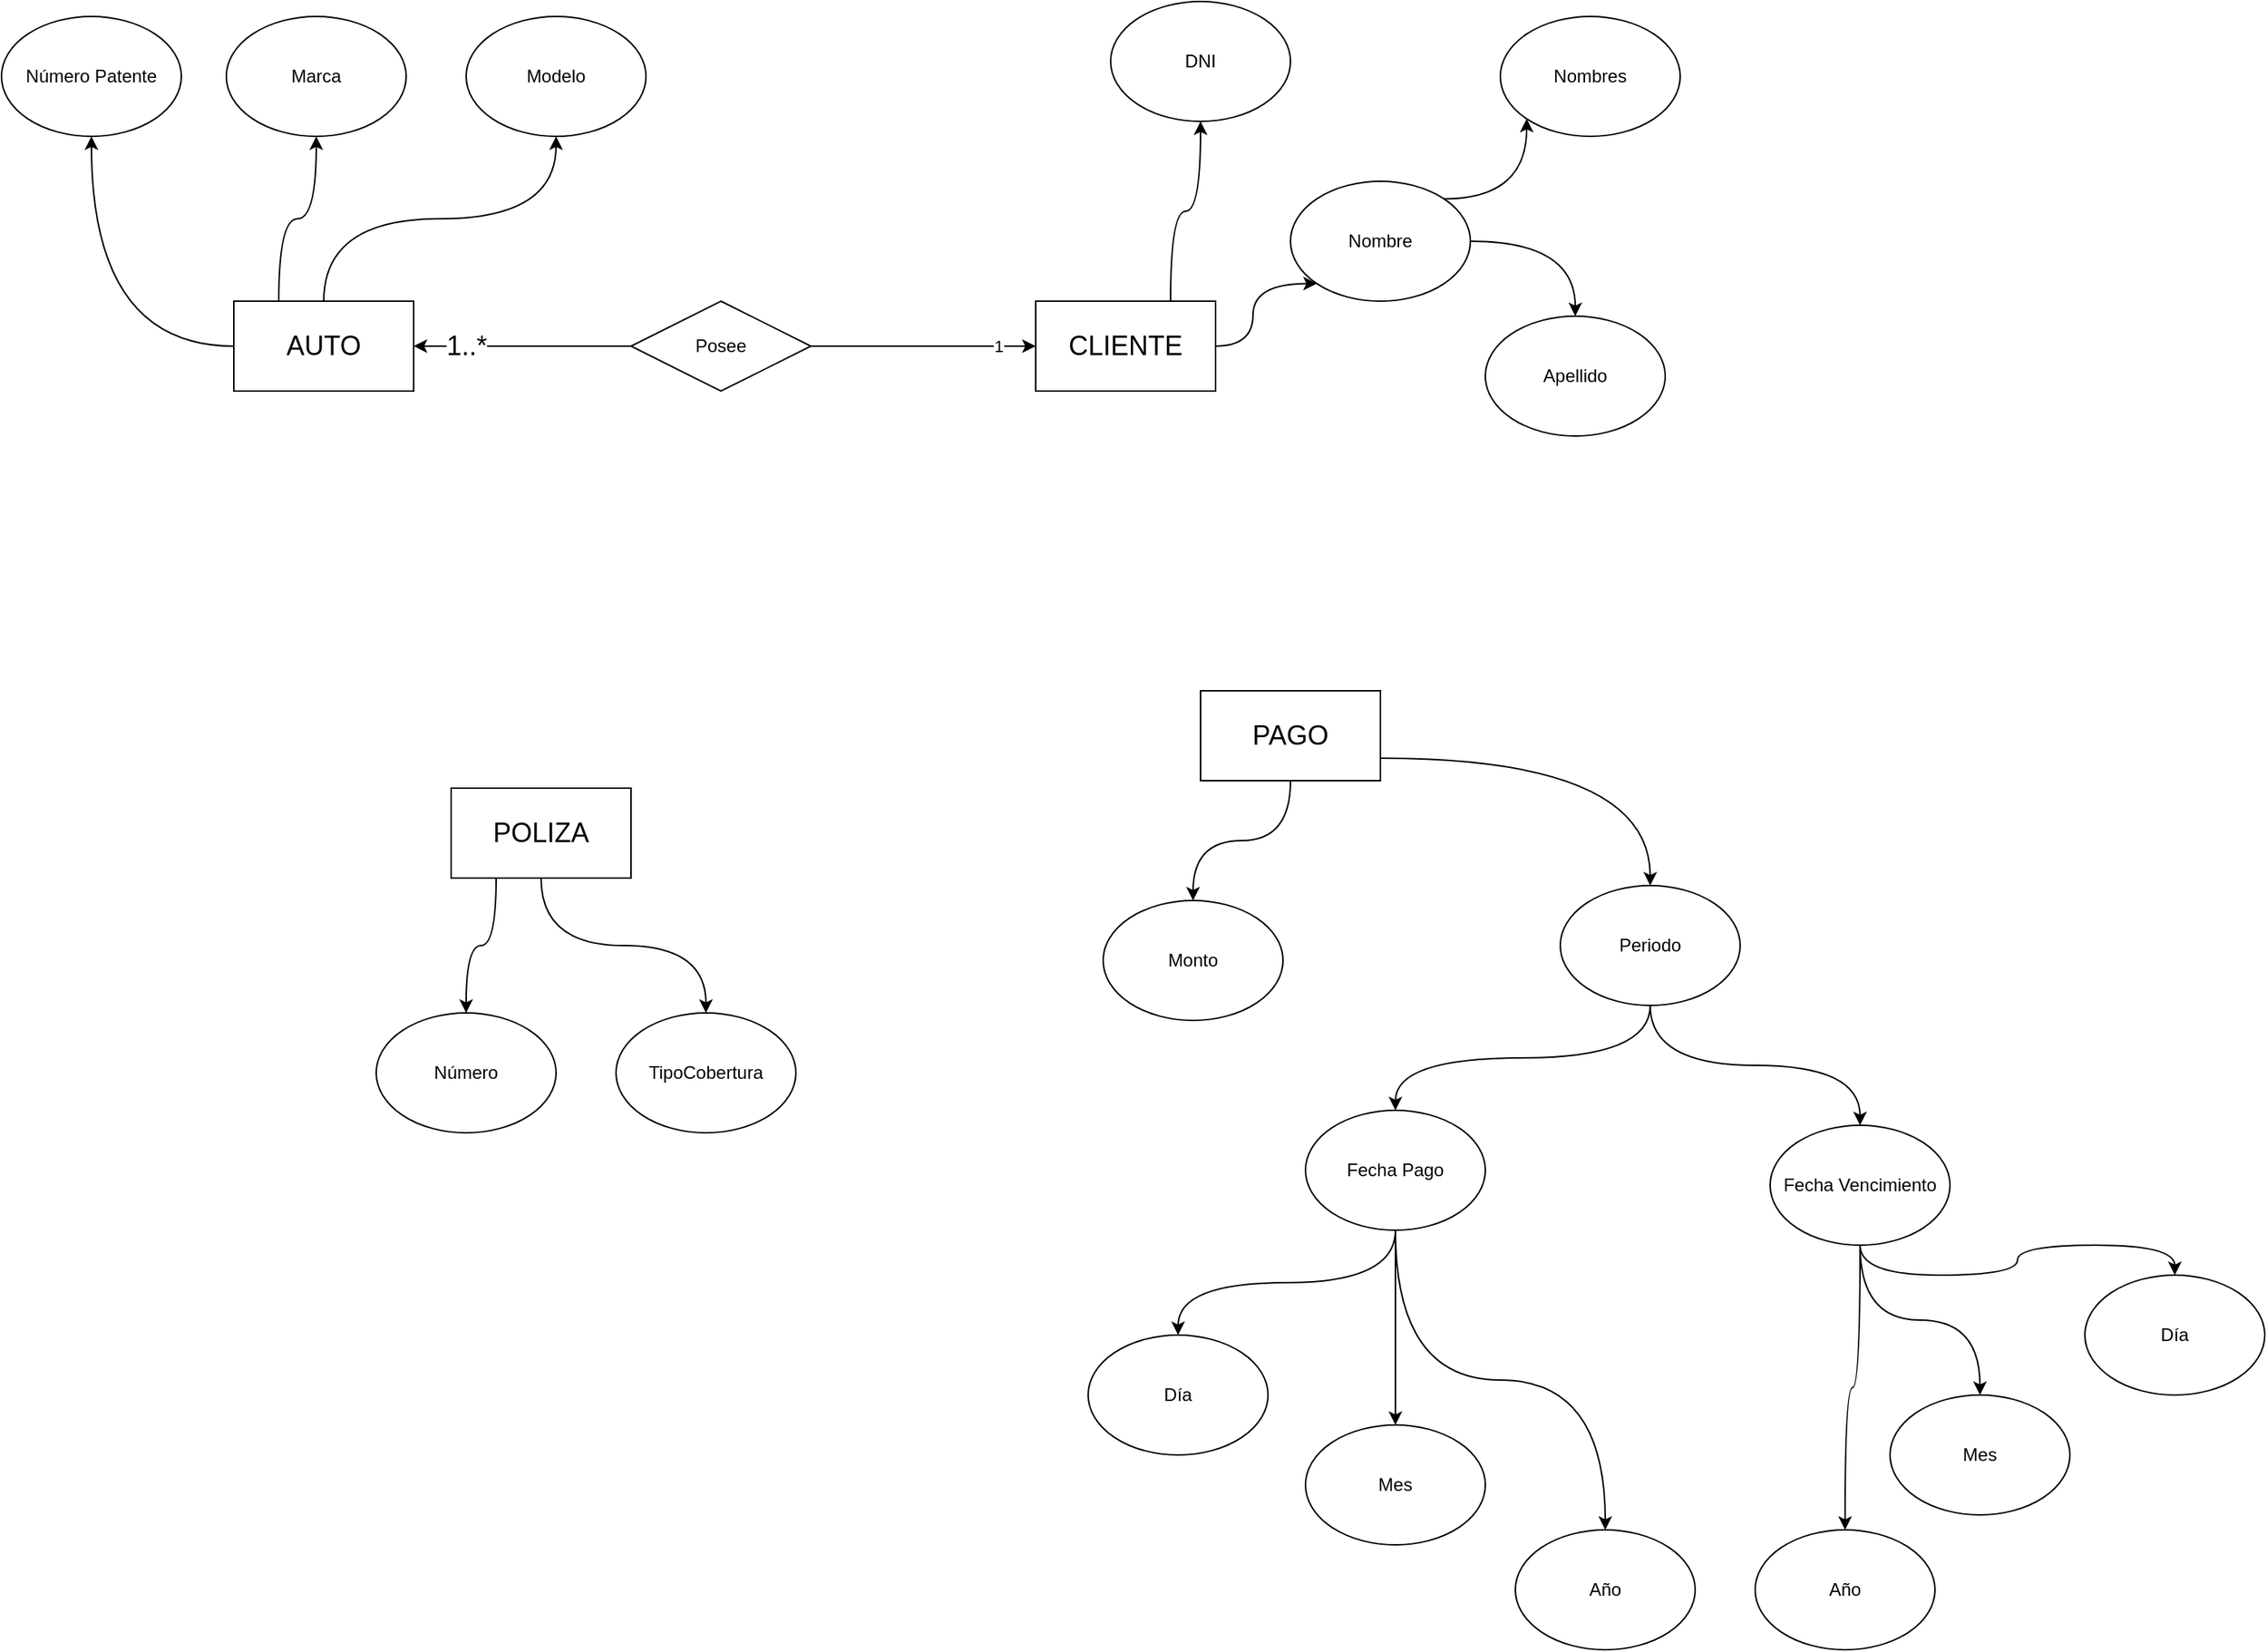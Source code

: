 <mxfile version="21.7.5" type="github">
  <diagram name="Page-1" id="w-JzwQ_G5Ys7sobJ8YCk">
    <mxGraphModel dx="2318" dy="513" grid="1" gridSize="10" guides="1" tooltips="1" connect="1" arrows="1" fold="1" page="1" pageScale="1" pageWidth="1390" pageHeight="980" math="0" shadow="0">
      <root>
        <mxCell id="0" />
        <mxCell id="1" parent="0" />
        <mxCell id="en3zWKaObUNiRIa_m3Aj-10" style="edgeStyle=orthogonalEdgeStyle;orthogonalLoop=1;jettySize=auto;html=1;exitX=0;exitY=0.5;exitDx=0;exitDy=0;entryX=0.5;entryY=1;entryDx=0;entryDy=0;curved=1;" edge="1" parent="1" source="en3zWKaObUNiRIa_m3Aj-1" target="en3zWKaObUNiRIa_m3Aj-6">
          <mxGeometry relative="1" as="geometry" />
        </mxCell>
        <mxCell id="en3zWKaObUNiRIa_m3Aj-11" style="edgeStyle=orthogonalEdgeStyle;orthogonalLoop=1;jettySize=auto;html=1;exitX=0.25;exitY=0;exitDx=0;exitDy=0;entryX=0.5;entryY=1;entryDx=0;entryDy=0;curved=1;strokeColor=default;" edge="1" parent="1" source="en3zWKaObUNiRIa_m3Aj-1" target="en3zWKaObUNiRIa_m3Aj-7">
          <mxGeometry relative="1" as="geometry" />
        </mxCell>
        <mxCell id="en3zWKaObUNiRIa_m3Aj-12" style="edgeStyle=orthogonalEdgeStyle;orthogonalLoop=1;jettySize=auto;html=1;exitX=0.5;exitY=0;exitDx=0;exitDy=0;entryX=0.5;entryY=1;entryDx=0;entryDy=0;curved=1;" edge="1" parent="1" source="en3zWKaObUNiRIa_m3Aj-1" target="en3zWKaObUNiRIa_m3Aj-8">
          <mxGeometry relative="1" as="geometry" />
        </mxCell>
        <mxCell id="en3zWKaObUNiRIa_m3Aj-1" value="&lt;font style=&quot;font-size: 18px;&quot;&gt;AUTO&lt;/font&gt;" style="rounded=0;whiteSpace=wrap;html=1;" vertex="1" parent="1">
          <mxGeometry x="65" y="270" width="120" height="60" as="geometry" />
        </mxCell>
        <mxCell id="en3zWKaObUNiRIa_m3Aj-18" style="edgeStyle=orthogonalEdgeStyle;orthogonalLoop=1;jettySize=auto;html=1;exitX=1;exitY=0.5;exitDx=0;exitDy=0;entryX=0;entryY=1;entryDx=0;entryDy=0;curved=1;" edge="1" parent="1" source="en3zWKaObUNiRIa_m3Aj-2" target="en3zWKaObUNiRIa_m3Aj-15">
          <mxGeometry relative="1" as="geometry" />
        </mxCell>
        <mxCell id="en3zWKaObUNiRIa_m3Aj-19" style="edgeStyle=orthogonalEdgeStyle;orthogonalLoop=1;jettySize=auto;html=1;exitX=0.75;exitY=0;exitDx=0;exitDy=0;entryX=0.5;entryY=1;entryDx=0;entryDy=0;curved=1;" edge="1" parent="1" source="en3zWKaObUNiRIa_m3Aj-2" target="en3zWKaObUNiRIa_m3Aj-14">
          <mxGeometry relative="1" as="geometry" />
        </mxCell>
        <mxCell id="en3zWKaObUNiRIa_m3Aj-2" value="&lt;font style=&quot;font-size: 18px;&quot;&gt;CLIENTE&lt;/font&gt;" style="rounded=0;whiteSpace=wrap;html=1;" vertex="1" parent="1">
          <mxGeometry x="600" y="270" width="120" height="60" as="geometry" />
        </mxCell>
        <mxCell id="en3zWKaObUNiRIa_m3Aj-25" style="edgeStyle=orthogonalEdgeStyle;orthogonalLoop=1;jettySize=auto;html=1;exitX=0.25;exitY=1;exitDx=0;exitDy=0;entryX=0.5;entryY=0;entryDx=0;entryDy=0;curved=1;" edge="1" parent="1" source="en3zWKaObUNiRIa_m3Aj-3" target="en3zWKaObUNiRIa_m3Aj-22">
          <mxGeometry relative="1" as="geometry" />
        </mxCell>
        <mxCell id="en3zWKaObUNiRIa_m3Aj-26" style="edgeStyle=orthogonalEdgeStyle;orthogonalLoop=1;jettySize=auto;html=1;exitX=0.5;exitY=1;exitDx=0;exitDy=0;entryX=0.5;entryY=0;entryDx=0;entryDy=0;curved=1;" edge="1" parent="1" source="en3zWKaObUNiRIa_m3Aj-3" target="en3zWKaObUNiRIa_m3Aj-23">
          <mxGeometry relative="1" as="geometry" />
        </mxCell>
        <mxCell id="en3zWKaObUNiRIa_m3Aj-3" value="&lt;font style=&quot;font-size: 18px;&quot;&gt;POLIZA&lt;/font&gt;" style="rounded=0;whiteSpace=wrap;html=1;" vertex="1" parent="1">
          <mxGeometry x="210" y="595" width="120" height="60" as="geometry" />
        </mxCell>
        <mxCell id="en3zWKaObUNiRIa_m3Aj-37" style="edgeStyle=orthogonalEdgeStyle;orthogonalLoop=1;jettySize=auto;html=1;exitX=1;exitY=0.75;exitDx=0;exitDy=0;entryX=0.5;entryY=0;entryDx=0;entryDy=0;curved=1;" edge="1" parent="1" source="en3zWKaObUNiRIa_m3Aj-4" target="en3zWKaObUNiRIa_m3Aj-28">
          <mxGeometry relative="1" as="geometry" />
        </mxCell>
        <mxCell id="en3zWKaObUNiRIa_m3Aj-38" style="edgeStyle=orthogonalEdgeStyle;orthogonalLoop=1;jettySize=auto;html=1;exitX=0.5;exitY=1;exitDx=0;exitDy=0;entryX=0.5;entryY=0;entryDx=0;entryDy=0;curved=1;" edge="1" parent="1" source="en3zWKaObUNiRIa_m3Aj-4" target="en3zWKaObUNiRIa_m3Aj-27">
          <mxGeometry relative="1" as="geometry" />
        </mxCell>
        <mxCell id="en3zWKaObUNiRIa_m3Aj-4" value="&lt;font style=&quot;font-size: 18px;&quot;&gt;PAGO&lt;/font&gt;" style="rounded=0;whiteSpace=wrap;html=1;" vertex="1" parent="1">
          <mxGeometry x="710" y="530" width="120" height="60" as="geometry" />
        </mxCell>
        <mxCell id="en3zWKaObUNiRIa_m3Aj-6" value="Número Patente" style="ellipse;whiteSpace=wrap;html=1;" vertex="1" parent="1">
          <mxGeometry x="-90" y="80" width="120" height="80" as="geometry" />
        </mxCell>
        <mxCell id="en3zWKaObUNiRIa_m3Aj-7" value="Marca" style="ellipse;whiteSpace=wrap;html=1;" vertex="1" parent="1">
          <mxGeometry x="60" y="80" width="120" height="80" as="geometry" />
        </mxCell>
        <mxCell id="en3zWKaObUNiRIa_m3Aj-8" value="&lt;div&gt;Modelo&lt;/div&gt;" style="ellipse;whiteSpace=wrap;html=1;" vertex="1" parent="1">
          <mxGeometry x="220" y="80" width="120" height="80" as="geometry" />
        </mxCell>
        <mxCell id="en3zWKaObUNiRIa_m3Aj-14" value="DNI" style="ellipse;whiteSpace=wrap;html=1;" vertex="1" parent="1">
          <mxGeometry x="650" y="70" width="120" height="80" as="geometry" />
        </mxCell>
        <mxCell id="en3zWKaObUNiRIa_m3Aj-20" style="edgeStyle=orthogonalEdgeStyle;orthogonalLoop=1;jettySize=auto;html=1;exitX=1;exitY=0;exitDx=0;exitDy=0;entryX=0;entryY=1;entryDx=0;entryDy=0;curved=1;" edge="1" parent="1" source="en3zWKaObUNiRIa_m3Aj-15" target="en3zWKaObUNiRIa_m3Aj-17">
          <mxGeometry relative="1" as="geometry" />
        </mxCell>
        <mxCell id="en3zWKaObUNiRIa_m3Aj-21" style="edgeStyle=orthogonalEdgeStyle;orthogonalLoop=1;jettySize=auto;html=1;exitX=1;exitY=0.5;exitDx=0;exitDy=0;entryX=0.5;entryY=0;entryDx=0;entryDy=0;curved=1;" edge="1" parent="1" source="en3zWKaObUNiRIa_m3Aj-15" target="en3zWKaObUNiRIa_m3Aj-16">
          <mxGeometry relative="1" as="geometry" />
        </mxCell>
        <mxCell id="en3zWKaObUNiRIa_m3Aj-15" value="Nombre" style="ellipse;whiteSpace=wrap;html=1;" vertex="1" parent="1">
          <mxGeometry x="770" y="190" width="120" height="80" as="geometry" />
        </mxCell>
        <mxCell id="en3zWKaObUNiRIa_m3Aj-16" value="Apellido" style="ellipse;whiteSpace=wrap;html=1;" vertex="1" parent="1">
          <mxGeometry x="900" y="280" width="120" height="80" as="geometry" />
        </mxCell>
        <mxCell id="en3zWKaObUNiRIa_m3Aj-17" value="Nombres" style="ellipse;whiteSpace=wrap;html=1;" vertex="1" parent="1">
          <mxGeometry x="910" y="80" width="120" height="80" as="geometry" />
        </mxCell>
        <mxCell id="en3zWKaObUNiRIa_m3Aj-22" value="Número" style="ellipse;whiteSpace=wrap;html=1;" vertex="1" parent="1">
          <mxGeometry x="160" y="745" width="120" height="80" as="geometry" />
        </mxCell>
        <mxCell id="en3zWKaObUNiRIa_m3Aj-23" value="TipoCobertura" style="ellipse;whiteSpace=wrap;html=1;" vertex="1" parent="1">
          <mxGeometry x="320" y="745" width="120" height="80" as="geometry" />
        </mxCell>
        <mxCell id="en3zWKaObUNiRIa_m3Aj-27" value="Monto" style="ellipse;whiteSpace=wrap;html=1;" vertex="1" parent="1">
          <mxGeometry x="645" y="670" width="120" height="80" as="geometry" />
        </mxCell>
        <mxCell id="en3zWKaObUNiRIa_m3Aj-39" style="edgeStyle=orthogonalEdgeStyle;orthogonalLoop=1;jettySize=auto;html=1;exitX=0.5;exitY=1;exitDx=0;exitDy=0;entryX=0.5;entryY=0;entryDx=0;entryDy=0;curved=1;" edge="1" parent="1" source="en3zWKaObUNiRIa_m3Aj-28" target="en3zWKaObUNiRIa_m3Aj-29">
          <mxGeometry relative="1" as="geometry" />
        </mxCell>
        <mxCell id="en3zWKaObUNiRIa_m3Aj-40" style="edgeStyle=orthogonalEdgeStyle;orthogonalLoop=1;jettySize=auto;html=1;exitX=0.5;exitY=1;exitDx=0;exitDy=0;entryX=0.5;entryY=0;entryDx=0;entryDy=0;curved=1;" edge="1" parent="1" source="en3zWKaObUNiRIa_m3Aj-28" target="en3zWKaObUNiRIa_m3Aj-30">
          <mxGeometry relative="1" as="geometry" />
        </mxCell>
        <mxCell id="en3zWKaObUNiRIa_m3Aj-28" value="Periodo" style="ellipse;whiteSpace=wrap;html=1;" vertex="1" parent="1">
          <mxGeometry x="950" y="660" width="120" height="80" as="geometry" />
        </mxCell>
        <mxCell id="en3zWKaObUNiRIa_m3Aj-41" style="edgeStyle=orthogonalEdgeStyle;orthogonalLoop=1;jettySize=auto;html=1;exitX=0.5;exitY=1;exitDx=0;exitDy=0;curved=1;" edge="1" parent="1" source="en3zWKaObUNiRIa_m3Aj-29" target="en3zWKaObUNiRIa_m3Aj-31">
          <mxGeometry relative="1" as="geometry" />
        </mxCell>
        <mxCell id="en3zWKaObUNiRIa_m3Aj-42" style="edgeStyle=orthogonalEdgeStyle;orthogonalLoop=1;jettySize=auto;html=1;exitX=0.5;exitY=1;exitDx=0;exitDy=0;entryX=0.5;entryY=0;entryDx=0;entryDy=0;curved=1;" edge="1" parent="1" source="en3zWKaObUNiRIa_m3Aj-29" target="en3zWKaObUNiRIa_m3Aj-32">
          <mxGeometry relative="1" as="geometry" />
        </mxCell>
        <mxCell id="en3zWKaObUNiRIa_m3Aj-43" style="edgeStyle=orthogonalEdgeStyle;orthogonalLoop=1;jettySize=auto;html=1;exitX=0.5;exitY=1;exitDx=0;exitDy=0;entryX=0.5;entryY=0;entryDx=0;entryDy=0;curved=1;" edge="1" parent="1" source="en3zWKaObUNiRIa_m3Aj-29" target="en3zWKaObUNiRIa_m3Aj-33">
          <mxGeometry relative="1" as="geometry" />
        </mxCell>
        <mxCell id="en3zWKaObUNiRIa_m3Aj-29" value="Fecha Pago" style="ellipse;whiteSpace=wrap;html=1;" vertex="1" parent="1">
          <mxGeometry x="780" y="810" width="120" height="80" as="geometry" />
        </mxCell>
        <mxCell id="en3zWKaObUNiRIa_m3Aj-44" style="edgeStyle=orthogonalEdgeStyle;orthogonalLoop=1;jettySize=auto;html=1;exitX=0.5;exitY=1;exitDx=0;exitDy=0;entryX=0.5;entryY=0;entryDx=0;entryDy=0;curved=1;" edge="1" parent="1" source="en3zWKaObUNiRIa_m3Aj-30" target="en3zWKaObUNiRIa_m3Aj-34">
          <mxGeometry relative="1" as="geometry" />
        </mxCell>
        <mxCell id="en3zWKaObUNiRIa_m3Aj-45" style="edgeStyle=orthogonalEdgeStyle;orthogonalLoop=1;jettySize=auto;html=1;exitX=0.5;exitY=1;exitDx=0;exitDy=0;entryX=0.5;entryY=0;entryDx=0;entryDy=0;curved=1;" edge="1" parent="1" source="en3zWKaObUNiRIa_m3Aj-30" target="en3zWKaObUNiRIa_m3Aj-35">
          <mxGeometry relative="1" as="geometry" />
        </mxCell>
        <mxCell id="en3zWKaObUNiRIa_m3Aj-46" style="edgeStyle=orthogonalEdgeStyle;orthogonalLoop=1;jettySize=auto;html=1;exitX=0.5;exitY=1;exitDx=0;exitDy=0;entryX=0.5;entryY=0;entryDx=0;entryDy=0;curved=1;" edge="1" parent="1" source="en3zWKaObUNiRIa_m3Aj-30" target="en3zWKaObUNiRIa_m3Aj-36">
          <mxGeometry relative="1" as="geometry" />
        </mxCell>
        <mxCell id="en3zWKaObUNiRIa_m3Aj-30" value="Fecha Vencimiento" style="ellipse;whiteSpace=wrap;html=1;" vertex="1" parent="1">
          <mxGeometry x="1090" y="820" width="120" height="80" as="geometry" />
        </mxCell>
        <mxCell id="en3zWKaObUNiRIa_m3Aj-31" value="Día" style="ellipse;whiteSpace=wrap;html=1;" vertex="1" parent="1">
          <mxGeometry x="635" y="960" width="120" height="80" as="geometry" />
        </mxCell>
        <mxCell id="en3zWKaObUNiRIa_m3Aj-32" value="Mes" style="ellipse;whiteSpace=wrap;html=1;" vertex="1" parent="1">
          <mxGeometry x="780" y="1020" width="120" height="80" as="geometry" />
        </mxCell>
        <mxCell id="en3zWKaObUNiRIa_m3Aj-33" value="Año" style="ellipse;whiteSpace=wrap;html=1;" vertex="1" parent="1">
          <mxGeometry x="920" y="1090" width="120" height="80" as="geometry" />
        </mxCell>
        <mxCell id="en3zWKaObUNiRIa_m3Aj-34" value="Año" style="ellipse;whiteSpace=wrap;html=1;" vertex="1" parent="1">
          <mxGeometry x="1080" y="1090" width="120" height="80" as="geometry" />
        </mxCell>
        <mxCell id="en3zWKaObUNiRIa_m3Aj-35" value="Mes" style="ellipse;whiteSpace=wrap;html=1;" vertex="1" parent="1">
          <mxGeometry x="1170" y="1000" width="120" height="80" as="geometry" />
        </mxCell>
        <mxCell id="en3zWKaObUNiRIa_m3Aj-36" value="Día" style="ellipse;whiteSpace=wrap;html=1;" vertex="1" parent="1">
          <mxGeometry x="1300" y="920" width="120" height="80" as="geometry" />
        </mxCell>
        <mxCell id="en3zWKaObUNiRIa_m3Aj-48" style="edgeStyle=orthogonalEdgeStyle;rounded=0;orthogonalLoop=1;jettySize=auto;html=1;exitX=1;exitY=0.5;exitDx=0;exitDy=0;entryX=0;entryY=0.5;entryDx=0;entryDy=0;" edge="1" parent="1" source="en3zWKaObUNiRIa_m3Aj-47" target="en3zWKaObUNiRIa_m3Aj-2">
          <mxGeometry relative="1" as="geometry" />
        </mxCell>
        <mxCell id="en3zWKaObUNiRIa_m3Aj-50" value="1" style="edgeLabel;html=1;align=center;verticalAlign=middle;resizable=0;points=[];" vertex="1" connectable="0" parent="en3zWKaObUNiRIa_m3Aj-48">
          <mxGeometry x="0.657" relative="1" as="geometry">
            <mxPoint as="offset" />
          </mxGeometry>
        </mxCell>
        <mxCell id="en3zWKaObUNiRIa_m3Aj-49" style="edgeStyle=orthogonalEdgeStyle;rounded=0;orthogonalLoop=1;jettySize=auto;html=1;exitX=0;exitY=0.5;exitDx=0;exitDy=0;entryX=1;entryY=0.5;entryDx=0;entryDy=0;" edge="1" parent="1" source="en3zWKaObUNiRIa_m3Aj-47" target="en3zWKaObUNiRIa_m3Aj-1">
          <mxGeometry relative="1" as="geometry" />
        </mxCell>
        <mxCell id="en3zWKaObUNiRIa_m3Aj-51" value="&lt;font style=&quot;font-size: 18px;&quot;&gt;1..*&lt;/font&gt;" style="edgeLabel;html=1;align=center;verticalAlign=middle;resizable=0;points=[];" vertex="1" connectable="0" parent="en3zWKaObUNiRIa_m3Aj-49">
          <mxGeometry x="0.71" y="2" relative="1" as="geometry">
            <mxPoint x="14" y="-2" as="offset" />
          </mxGeometry>
        </mxCell>
        <mxCell id="en3zWKaObUNiRIa_m3Aj-47" value="Posee" style="shape=rhombus;perimeter=rhombusPerimeter;whiteSpace=wrap;html=1;align=center;" vertex="1" parent="1">
          <mxGeometry x="330" y="270" width="120" height="60" as="geometry" />
        </mxCell>
      </root>
    </mxGraphModel>
  </diagram>
</mxfile>
